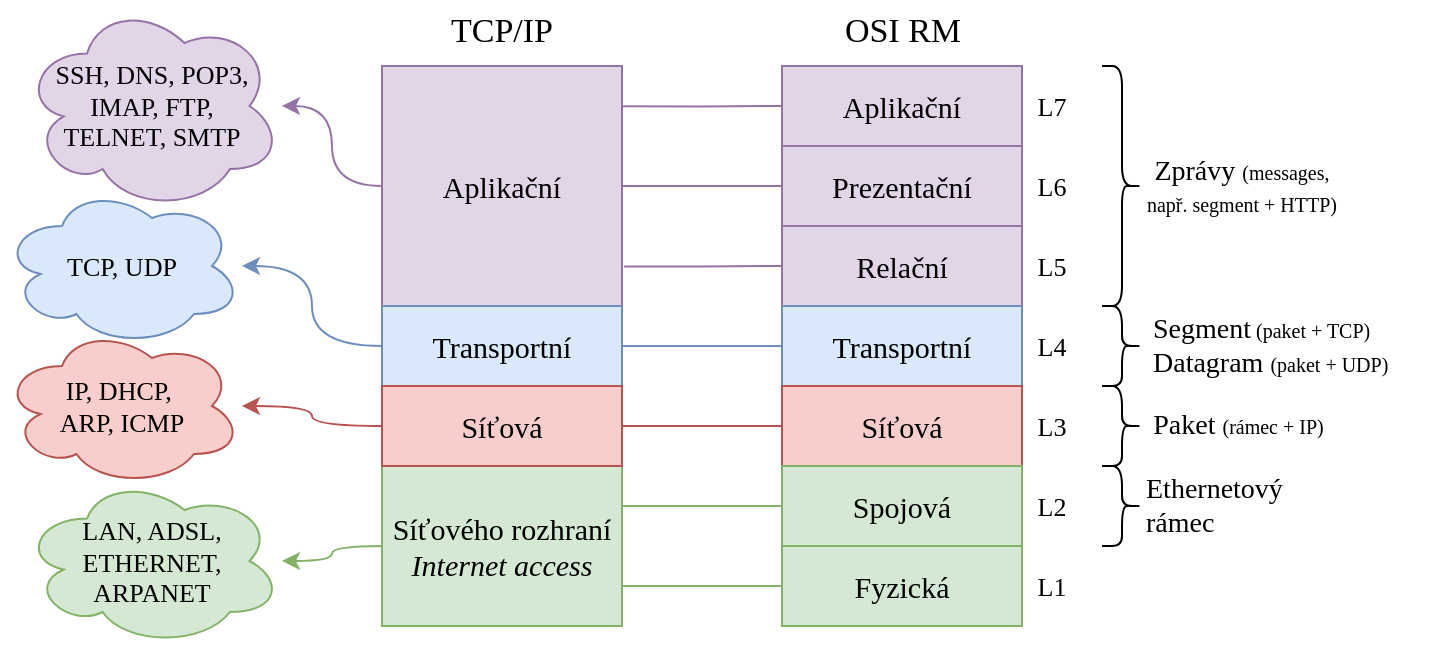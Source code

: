 <mxfile version="26.2.4">
  <diagram name="Page-1" id="6M-3wvFjWveTAewYGCS4">
    <mxGraphModel dx="1182" dy="634" grid="1" gridSize="10" guides="1" tooltips="1" connect="1" arrows="1" fold="1" page="1" pageScale="1" pageWidth="850" pageHeight="1100" math="0" shadow="0">
      <root>
        <mxCell id="0" />
        <mxCell id="1" parent="0" />
        <mxCell id="gYNkToDrlpftOy3vaYt0-2" value="Aplikační" style="rounded=0;whiteSpace=wrap;html=1;fillColor=#e1d5e7;strokeColor=#9673a6;fontFamily=Computer Modern;fontSize=15;" parent="1" vertex="1">
          <mxGeometry x="470" y="240" width="120" height="40" as="geometry" />
        </mxCell>
        <mxCell id="gYNkToDrlpftOy3vaYt0-3" value="&lt;span style=&quot;font-weight: normal;&quot;&gt;Prezentační&lt;/span&gt;" style="rounded=0;whiteSpace=wrap;html=1;fontStyle=1;fillColor=#e1d5e7;strokeColor=#9673a6;fontFamily=Computer Modern;fontSize=15;" parent="1" vertex="1">
          <mxGeometry x="470" y="280" width="120" height="40" as="geometry" />
        </mxCell>
        <mxCell id="gYNkToDrlpftOy3vaYt0-4" value="Relační" style="rounded=0;whiteSpace=wrap;html=1;fillColor=#e1d5e7;strokeColor=#9673a6;fontFamily=Computer Modern;fontSize=15;" parent="1" vertex="1">
          <mxGeometry x="470" y="320" width="120" height="40" as="geometry" />
        </mxCell>
        <mxCell id="gYNkToDrlpftOy3vaYt0-5" value="Transportní" style="rounded=0;whiteSpace=wrap;html=1;fillColor=#dae8fc;strokeColor=#6c8ebf;fontFamily=Computer Modern;fontSize=15;" parent="1" vertex="1">
          <mxGeometry x="470" y="360" width="120" height="40" as="geometry" />
        </mxCell>
        <mxCell id="gYNkToDrlpftOy3vaYt0-6" value="Síťová" style="rounded=0;whiteSpace=wrap;html=1;fillColor=#f8cecc;strokeColor=#b85450;fontFamily=Computer Modern;fontSize=15;" parent="1" vertex="1">
          <mxGeometry x="470" y="400" width="120" height="40" as="geometry" />
        </mxCell>
        <mxCell id="gYNkToDrlpftOy3vaYt0-29" style="edgeStyle=orthogonalEdgeStyle;rounded=0;orthogonalLoop=1;jettySize=auto;html=1;exitX=0;exitY=0.5;exitDx=0;exitDy=0;curved=1;fillColor=#d5e8d4;strokeColor=#82b366;fontFamily=Computer Modern;fontSize=13;" parent="1" source="gYNkToDrlpftOy3vaYt0-7" target="gYNkToDrlpftOy3vaYt0-26" edge="1">
          <mxGeometry relative="1" as="geometry" />
        </mxCell>
        <mxCell id="gYNkToDrlpftOy3vaYt0-36" style="edgeStyle=orthogonalEdgeStyle;rounded=0;orthogonalLoop=1;jettySize=auto;html=1;exitX=1;exitY=0.25;exitDx=0;exitDy=0;entryX=0;entryY=0.5;entryDx=0;entryDy=0;endSize=6;startSize=6;endArrow=none;startFill=0;strokeWidth=1;fillColor=#d5e8d4;strokeColor=#82b366;fontFamily=Computer Modern;fontSize=15;" parent="1" source="gYNkToDrlpftOy3vaYt0-7" target="gYNkToDrlpftOy3vaYt0-12" edge="1">
          <mxGeometry relative="1" as="geometry" />
        </mxCell>
        <mxCell id="gYNkToDrlpftOy3vaYt0-37" style="edgeStyle=orthogonalEdgeStyle;rounded=0;orthogonalLoop=1;jettySize=auto;html=1;exitX=1;exitY=0.75;exitDx=0;exitDy=0;entryX=0;entryY=0.5;entryDx=0;entryDy=0;endSize=6;startSize=6;endArrow=none;startFill=0;strokeWidth=1;fillColor=#d5e8d4;strokeColor=#82b366;fontFamily=Computer Modern;fontSize=15;" parent="1" source="gYNkToDrlpftOy3vaYt0-7" target="gYNkToDrlpftOy3vaYt0-8" edge="1">
          <mxGeometry relative="1" as="geometry" />
        </mxCell>
        <mxCell id="gYNkToDrlpftOy3vaYt0-7" value="Síťového rozhraní&lt;div&gt;&lt;i&gt;Internet access&lt;/i&gt;&lt;/div&gt;" style="rounded=0;whiteSpace=wrap;html=1;fillColor=#d5e8d4;strokeColor=#82b366;fontFamily=Computer Modern;fontSize=15;" parent="1" vertex="1">
          <mxGeometry x="270" y="440" width="120" height="80" as="geometry" />
        </mxCell>
        <mxCell id="gYNkToDrlpftOy3vaYt0-8" value="Fyzická" style="rounded=0;whiteSpace=wrap;html=1;fillColor=#d5e8d4;strokeColor=#82b366;fontFamily=Computer Modern;fontSize=15;" parent="1" vertex="1">
          <mxGeometry x="470" y="480" width="120" height="40" as="geometry" />
        </mxCell>
        <mxCell id="gYNkToDrlpftOy3vaYt0-23" style="edgeStyle=orthogonalEdgeStyle;rounded=0;orthogonalLoop=1;jettySize=auto;html=1;exitX=0;exitY=0.5;exitDx=0;exitDy=0;curved=1;fillColor=#e1d5e7;strokeColor=#9673a6;fontFamily=Computer Modern;fontSize=13;" parent="1" source="gYNkToDrlpftOy3vaYt0-9" target="gYNkToDrlpftOy3vaYt0-22" edge="1">
          <mxGeometry relative="1" as="geometry" />
        </mxCell>
        <mxCell id="gYNkToDrlpftOy3vaYt0-31" style="edgeStyle=orthogonalEdgeStyle;rounded=0;orthogonalLoop=1;jettySize=auto;html=1;exitX=1.001;exitY=0.168;exitDx=0;exitDy=0;entryX=0;entryY=0.5;entryDx=0;entryDy=0;curved=0;endSize=6;startSize=6;endArrow=none;startFill=0;strokeWidth=1;exitPerimeter=0;fillColor=#e1d5e7;strokeColor=#9673a6;fontFamily=Computer Modern;fontSize=15;" parent="1" source="gYNkToDrlpftOy3vaYt0-9" target="gYNkToDrlpftOy3vaYt0-2" edge="1">
          <mxGeometry relative="1" as="geometry" />
        </mxCell>
        <mxCell id="gYNkToDrlpftOy3vaYt0-32" style="edgeStyle=orthogonalEdgeStyle;rounded=0;orthogonalLoop=1;jettySize=auto;html=1;exitX=1;exitY=0.5;exitDx=0;exitDy=0;entryX=0;entryY=0.5;entryDx=0;entryDy=0;endSize=6;startSize=6;endArrow=none;startFill=0;strokeWidth=1;fillColor=#e1d5e7;strokeColor=#9673a6;fontFamily=Computer Modern;fontSize=15;" parent="1" source="gYNkToDrlpftOy3vaYt0-9" target="gYNkToDrlpftOy3vaYt0-3" edge="1">
          <mxGeometry relative="1" as="geometry" />
        </mxCell>
        <mxCell id="gYNkToDrlpftOy3vaYt0-33" style="edgeStyle=orthogonalEdgeStyle;rounded=0;orthogonalLoop=1;jettySize=auto;html=1;exitX=1.009;exitY=0.835;exitDx=0;exitDy=0;entryX=0;entryY=0.5;entryDx=0;entryDy=0;curved=0;endSize=6;startSize=6;endArrow=none;startFill=0;strokeWidth=1;exitPerimeter=0;fillColor=#e1d5e7;strokeColor=#9673a6;fontFamily=Computer Modern;fontSize=15;" parent="1" source="gYNkToDrlpftOy3vaYt0-9" target="gYNkToDrlpftOy3vaYt0-4" edge="1">
          <mxGeometry relative="1" as="geometry" />
        </mxCell>
        <mxCell id="gYNkToDrlpftOy3vaYt0-9" value="Aplikační" style="rounded=0;whiteSpace=wrap;html=1;fillColor=#e1d5e7;strokeColor=#9673a6;fontFamily=Computer Modern;fontSize=15;" parent="1" vertex="1">
          <mxGeometry x="270" y="240" width="120" height="120" as="geometry" />
        </mxCell>
        <mxCell id="gYNkToDrlpftOy3vaYt0-27" style="edgeStyle=orthogonalEdgeStyle;rounded=0;orthogonalLoop=1;jettySize=auto;html=1;exitX=0;exitY=0.5;exitDx=0;exitDy=0;curved=1;fillColor=#dae8fc;strokeColor=#6c8ebf;fontFamily=Computer Modern;fontSize=13;" parent="1" source="gYNkToDrlpftOy3vaYt0-10" target="gYNkToDrlpftOy3vaYt0-24" edge="1">
          <mxGeometry relative="1" as="geometry" />
        </mxCell>
        <mxCell id="gYNkToDrlpftOy3vaYt0-34" style="edgeStyle=orthogonalEdgeStyle;rounded=0;orthogonalLoop=1;jettySize=auto;html=1;exitX=1;exitY=0.5;exitDx=0;exitDy=0;entryX=0;entryY=0.5;entryDx=0;entryDy=0;endSize=6;startSize=6;endArrow=none;startFill=0;strokeWidth=1;fillColor=#dae8fc;strokeColor=#6c8ebf;fontFamily=Computer Modern;fontSize=15;" parent="1" source="gYNkToDrlpftOy3vaYt0-10" target="gYNkToDrlpftOy3vaYt0-5" edge="1">
          <mxGeometry relative="1" as="geometry" />
        </mxCell>
        <mxCell id="gYNkToDrlpftOy3vaYt0-10" value="Transportní" style="rounded=0;whiteSpace=wrap;html=1;fillColor=#dae8fc;strokeColor=#6c8ebf;fontFamily=Computer Modern;fontSize=15;" parent="1" vertex="1">
          <mxGeometry x="270" y="360" width="120" height="40" as="geometry" />
        </mxCell>
        <mxCell id="gYNkToDrlpftOy3vaYt0-28" style="edgeStyle=orthogonalEdgeStyle;rounded=0;orthogonalLoop=1;jettySize=auto;html=1;exitX=0;exitY=0.5;exitDx=0;exitDy=0;curved=1;fillColor=#f8cecc;strokeColor=#b85450;fontFamily=Computer Modern;fontSize=13;" parent="1" source="gYNkToDrlpftOy3vaYt0-11" target="gYNkToDrlpftOy3vaYt0-25" edge="1">
          <mxGeometry relative="1" as="geometry" />
        </mxCell>
        <mxCell id="gYNkToDrlpftOy3vaYt0-35" style="edgeStyle=orthogonalEdgeStyle;rounded=0;orthogonalLoop=1;jettySize=auto;html=1;exitX=1;exitY=0.5;exitDx=0;exitDy=0;entryX=0;entryY=0.5;entryDx=0;entryDy=0;endSize=6;startSize=6;endArrow=none;startFill=0;strokeWidth=1;fillColor=#f8cecc;strokeColor=#b85450;fontFamily=Computer Modern;fontSize=15;" parent="1" source="gYNkToDrlpftOy3vaYt0-11" target="gYNkToDrlpftOy3vaYt0-6" edge="1">
          <mxGeometry relative="1" as="geometry" />
        </mxCell>
        <mxCell id="gYNkToDrlpftOy3vaYt0-11" value="Síťová" style="rounded=0;whiteSpace=wrap;html=1;fillColor=#f8cecc;strokeColor=#b85450;fontFamily=Computer Modern;fontSize=15;" parent="1" vertex="1">
          <mxGeometry x="270" y="400" width="120" height="40" as="geometry" />
        </mxCell>
        <mxCell id="gYNkToDrlpftOy3vaYt0-12" value="Spojová" style="rounded=0;whiteSpace=wrap;html=1;fillColor=#d5e8d4;strokeColor=#82b366;fontFamily=Computer Modern;fontSize=15;" parent="1" vertex="1">
          <mxGeometry x="470" y="440" width="120" height="40" as="geometry" />
        </mxCell>
        <mxCell id="gYNkToDrlpftOy3vaYt0-14" value="L7" style="text;html=1;align=center;verticalAlign=middle;whiteSpace=wrap;rounded=0;fontFamily=Computer Modern;fontSize=13;" parent="1" vertex="1">
          <mxGeometry x="590" y="245" width="30" height="30" as="geometry" />
        </mxCell>
        <mxCell id="gYNkToDrlpftOy3vaYt0-15" value="L6" style="text;html=1;align=center;verticalAlign=middle;whiteSpace=wrap;rounded=0;fontFamily=Computer Modern;fontSize=13;" parent="1" vertex="1">
          <mxGeometry x="590" y="285" width="30" height="30" as="geometry" />
        </mxCell>
        <mxCell id="gYNkToDrlpftOy3vaYt0-16" value="L5" style="text;html=1;align=center;verticalAlign=middle;whiteSpace=wrap;rounded=0;fontFamily=Computer Modern;fontSize=13;" parent="1" vertex="1">
          <mxGeometry x="590" y="325" width="30" height="30" as="geometry" />
        </mxCell>
        <mxCell id="gYNkToDrlpftOy3vaYt0-17" value="L4" style="text;html=1;align=center;verticalAlign=middle;whiteSpace=wrap;rounded=0;fontFamily=Computer Modern;fontSize=13;" parent="1" vertex="1">
          <mxGeometry x="590" y="365" width="30" height="30" as="geometry" />
        </mxCell>
        <mxCell id="gYNkToDrlpftOy3vaYt0-18" value="L1" style="text;html=1;align=center;verticalAlign=middle;whiteSpace=wrap;rounded=0;fontFamily=Computer Modern;fontSize=13;" parent="1" vertex="1">
          <mxGeometry x="590" y="485" width="30" height="30" as="geometry" />
        </mxCell>
        <mxCell id="gYNkToDrlpftOy3vaYt0-19" value="L3" style="text;html=1;align=center;verticalAlign=middle;whiteSpace=wrap;rounded=0;fontFamily=Computer Modern;fontSize=13;" parent="1" vertex="1">
          <mxGeometry x="590" y="405" width="30" height="30" as="geometry" />
        </mxCell>
        <mxCell id="gYNkToDrlpftOy3vaYt0-20" value="L2" style="text;html=1;align=center;verticalAlign=middle;whiteSpace=wrap;rounded=0;fontFamily=Computer Modern;fontSize=13;" parent="1" vertex="1">
          <mxGeometry x="590" y="445" width="30" height="30" as="geometry" />
        </mxCell>
        <mxCell id="gYNkToDrlpftOy3vaYt0-22" value="SSH, DNS, POP3,&lt;br&gt;IMAP, FTP, &lt;br&gt;TELNET, SMTP" style="ellipse;shape=cloud;whiteSpace=wrap;html=1;fillColor=#e1d5e7;strokeColor=#9673a6;fontFamily=Computer Modern;fontSize=13;" parent="1" vertex="1">
          <mxGeometry x="90" y="207.5" width="130" height="105" as="geometry" />
        </mxCell>
        <mxCell id="gYNkToDrlpftOy3vaYt0-24" value="TCP, UDP" style="ellipse;shape=cloud;whiteSpace=wrap;html=1;fillColor=#dae8fc;strokeColor=#6c8ebf;fontFamily=Computer Modern;fontSize=13;" parent="1" vertex="1">
          <mxGeometry x="80" y="300" width="120" height="80" as="geometry" />
        </mxCell>
        <mxCell id="gYNkToDrlpftOy3vaYt0-25" value="IP, DHCP,&amp;nbsp;&lt;div&gt;ARP, ICMP&lt;/div&gt;" style="ellipse;shape=cloud;whiteSpace=wrap;html=1;fillColor=#f8cecc;strokeColor=#b85450;fontFamily=Computer Modern;fontSize=13;" parent="1" vertex="1">
          <mxGeometry x="80" y="370" width="120" height="80" as="geometry" />
        </mxCell>
        <mxCell id="gYNkToDrlpftOy3vaYt0-26" value="LAN, ADSL,&lt;div&gt;ETHERNET,&lt;/div&gt;&lt;div&gt;ARPANET&lt;/div&gt;" style="ellipse;shape=cloud;whiteSpace=wrap;html=1;fillColor=#d5e8d4;strokeColor=#82b366;fontFamily=Computer Modern;fontSize=13;" parent="1" vertex="1">
          <mxGeometry x="90" y="445" width="130" height="85" as="geometry" />
        </mxCell>
        <mxCell id="gYNkToDrlpftOy3vaYt0-40" value="TCP/IP" style="text;html=1;align=center;verticalAlign=middle;whiteSpace=wrap;rounded=0;fontFamily=Computer Modern;fontSize=17;fontStyle=0" parent="1" vertex="1">
          <mxGeometry x="300" y="207.5" width="60" height="30" as="geometry" />
        </mxCell>
        <mxCell id="gYNkToDrlpftOy3vaYt0-41" value="OSI RM" style="text;html=1;align=center;verticalAlign=middle;whiteSpace=wrap;rounded=0;fontFamily=Computer Modern;fontSize=17;fontStyle=0" parent="1" vertex="1">
          <mxGeometry x="497.5" y="207.5" width="65" height="30" as="geometry" />
        </mxCell>
        <mxCell id="gYNkToDrlpftOy3vaYt0-44" value="" style="shape=curlyBracket;whiteSpace=wrap;html=1;rounded=1;flipH=1;labelPosition=right;verticalLabelPosition=middle;align=left;verticalAlign=middle;fontFamily=Computer Modern;fontSize=14;" parent="1" vertex="1">
          <mxGeometry x="630" y="240" width="20" height="120" as="geometry" />
        </mxCell>
        <mxCell id="gYNkToDrlpftOy3vaYt0-45" value="" style="shape=curlyBracket;whiteSpace=wrap;html=1;rounded=1;flipH=1;labelPosition=right;verticalLabelPosition=middle;align=left;verticalAlign=middle;fontFamily=Computer Modern;fontSize=14;" parent="1" vertex="1">
          <mxGeometry x="630" y="360" width="20" height="40" as="geometry" />
        </mxCell>
        <mxCell id="gYNkToDrlpftOy3vaYt0-46" value="" style="shape=curlyBracket;whiteSpace=wrap;html=1;rounded=1;flipH=1;labelPosition=right;verticalLabelPosition=middle;align=left;verticalAlign=middle;fontFamily=Computer Modern;fontSize=14;" parent="1" vertex="1">
          <mxGeometry x="630" y="400" width="20" height="40" as="geometry" />
        </mxCell>
        <mxCell id="gYNkToDrlpftOy3vaYt0-49" value="Ethernetový rámec" style="shape=curlyBracket;whiteSpace=wrap;html=1;rounded=1;flipH=1;labelPosition=right;verticalLabelPosition=middle;align=left;verticalAlign=middle;fontFamily=Computer Modern;fontSize=14;" parent="1" vertex="1">
          <mxGeometry x="630" y="440" width="20" height="40" as="geometry" />
        </mxCell>
        <mxCell id="gYNkToDrlpftOy3vaYt0-52" value="&lt;span style=&quot;font-family: &amp;quot;Computer Modern&amp;quot;; font-size: 14px; text-align: left;&quot;&gt;Zprávy &lt;/span&gt;&lt;span style=&quot;font-family: &amp;quot;Computer Modern&amp;quot;; text-align: left;&quot;&gt;&lt;font style=&quot;font-size: 10px;&quot;&gt;(messages,&lt;/font&gt;&lt;/span&gt;&lt;div&gt;&lt;span style=&quot;font-family: &amp;quot;Computer Modern&amp;quot;; text-align: left;&quot;&gt;&lt;font style=&quot;font-size: 10px;&quot;&gt;např. segment + HTTP)&lt;/font&gt;&lt;/span&gt;&lt;/div&gt;" style="text;html=1;align=center;verticalAlign=middle;whiteSpace=wrap;rounded=0;" parent="1" vertex="1">
          <mxGeometry x="650" y="285" width="100" height="30" as="geometry" />
        </mxCell>
        <mxCell id="gYNkToDrlpftOy3vaYt0-53" value="&lt;span style=&quot;font-family: &amp;quot;Computer Modern&amp;quot;;&quot;&gt;&lt;font style=&quot;font-size: 14px;&quot;&gt;&amp;nbsp;Segment&lt;/font&gt;&lt;/span&gt;&lt;span style=&quot;font-family: &amp;quot;Computer Modern&amp;quot;; font-size: 10px;&quot;&gt; (paket + TCP)&lt;/span&gt;&lt;span style=&quot;font-family: &amp;quot;Computer Modern&amp;quot;; font-size: 14px;&quot;&gt;&lt;br&gt;&amp;nbsp;Datagram&amp;nbsp;&lt;/span&gt;&lt;span style=&quot;font-family: &amp;quot;Computer Modern&amp;quot;; font-size: 10px;&quot;&gt;(paket + UDP)&lt;/span&gt;" style="text;html=1;align=left;verticalAlign=middle;whiteSpace=wrap;rounded=0;" parent="1" vertex="1">
          <mxGeometry x="650" y="360" width="150" height="40" as="geometry" />
        </mxCell>
        <mxCell id="gYNkToDrlpftOy3vaYt0-55" value="&lt;span style=&quot;font-family: &amp;quot;Computer Modern&amp;quot;; font-size: 14px; text-align: left;&quot;&gt;Paket&amp;nbsp;&lt;/span&gt;&lt;span style=&quot;font-family: &amp;quot;Computer Modern&amp;quot;; text-align: left;&quot;&gt;&lt;font style=&quot;font-size: 10px;&quot;&gt;(rámec + IP)&lt;/font&gt;&lt;/span&gt;&lt;span style=&quot;font-family: &amp;quot;Computer Modern&amp;quot;; font-size: 14px; text-align: left;&quot;&gt;&amp;nbsp;&lt;/span&gt;" style="text;html=1;align=center;verticalAlign=middle;whiteSpace=wrap;rounded=0;" parent="1" vertex="1">
          <mxGeometry x="650" y="405" width="100" height="30" as="geometry" />
        </mxCell>
      </root>
    </mxGraphModel>
  </diagram>
</mxfile>
